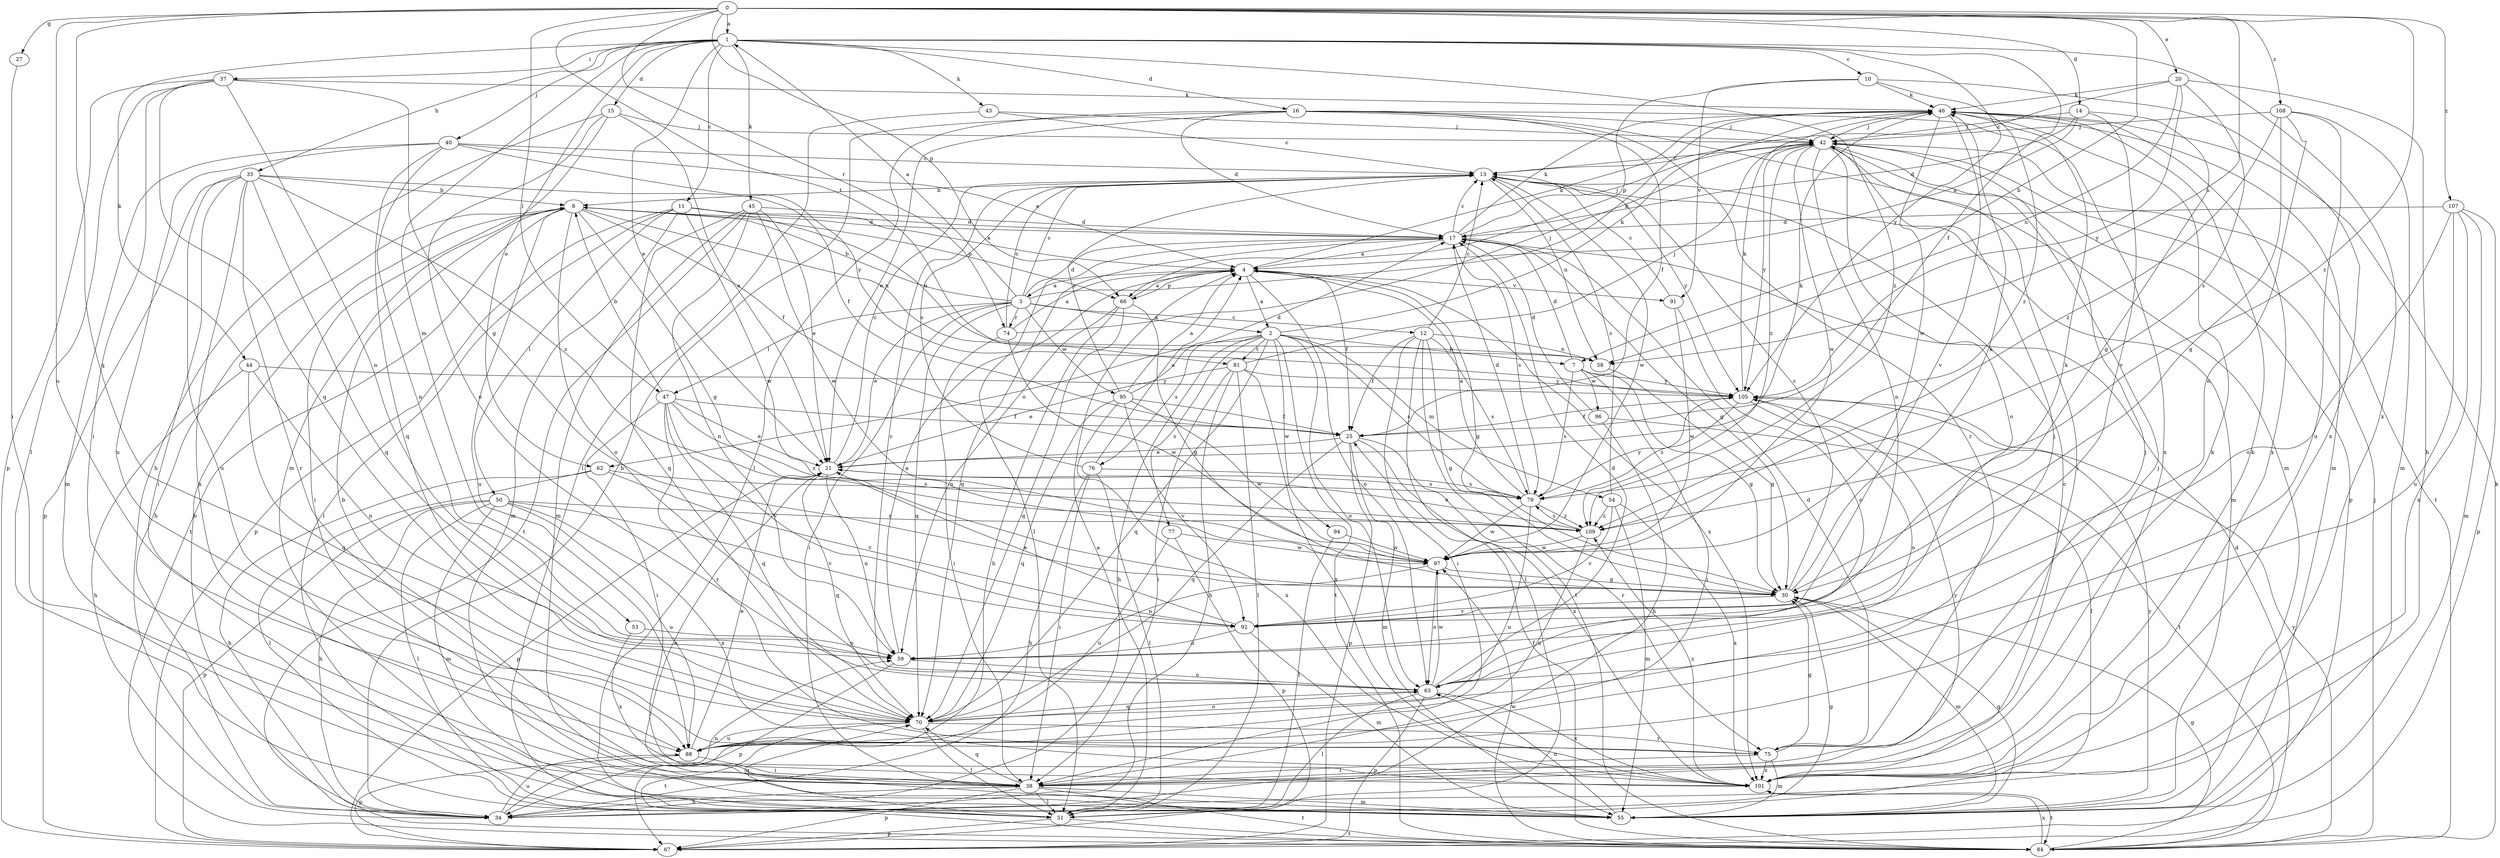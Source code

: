 strict digraph  {
0;
1;
2;
3;
4;
7;
8;
10;
11;
12;
13;
14;
15;
16;
17;
20;
21;
25;
27;
30;
33;
34;
37;
38;
40;
42;
43;
44;
45;
46;
47;
50;
51;
53;
54;
55;
58;
59;
62;
63;
66;
67;
70;
74;
75;
76;
77;
79;
81;
84;
88;
91;
92;
94;
95;
96;
97;
101;
105;
107;
108;
109;
0 -> 1  [label=a];
0 -> 7  [label=b];
0 -> 14  [label=d];
0 -> 20  [label=e];
0 -> 27  [label=g];
0 -> 47  [label=l];
0 -> 58  [label=n];
0 -> 66  [label=p];
0 -> 70  [label=q];
0 -> 74  [label=r];
0 -> 81  [label=t];
0 -> 88  [label=u];
0 -> 107  [label=z];
0 -> 108  [label=z];
0 -> 109  [label=z];
1 -> 10  [label=c];
1 -> 11  [label=c];
1 -> 15  [label=d];
1 -> 16  [label=d];
1 -> 21  [label=e];
1 -> 25  [label=f];
1 -> 33  [label=h];
1 -> 37  [label=i];
1 -> 40  [label=j];
1 -> 43  [label=k];
1 -> 44  [label=k];
1 -> 45  [label=k];
1 -> 53  [label=m];
1 -> 62  [label=o];
1 -> 101  [label=x];
1 -> 105  [label=y];
1 -> 109  [label=z];
2 -> 7  [label=b];
2 -> 34  [label=h];
2 -> 46  [label=k];
2 -> 54  [label=m];
2 -> 62  [label=o];
2 -> 63  [label=o];
2 -> 70  [label=q];
2 -> 76  [label=s];
2 -> 77  [label=s];
2 -> 79  [label=s];
2 -> 81  [label=t];
2 -> 84  [label=t];
2 -> 94  [label=w];
3 -> 1  [label=a];
3 -> 2  [label=a];
3 -> 8  [label=b];
3 -> 12  [label=c];
3 -> 13  [label=c];
3 -> 17  [label=d];
3 -> 21  [label=e];
3 -> 38  [label=i];
3 -> 46  [label=k];
3 -> 47  [label=l];
3 -> 70  [label=q];
3 -> 74  [label=r];
3 -> 95  [label=w];
4 -> 2  [label=a];
4 -> 3  [label=a];
4 -> 25  [label=f];
4 -> 30  [label=g];
4 -> 46  [label=k];
4 -> 63  [label=o];
4 -> 66  [label=p];
4 -> 91  [label=v];
4 -> 101  [label=x];
7 -> 17  [label=d];
7 -> 30  [label=g];
7 -> 38  [label=i];
7 -> 79  [label=s];
7 -> 96  [label=w];
7 -> 105  [label=y];
8 -> 17  [label=d];
8 -> 25  [label=f];
8 -> 30  [label=g];
8 -> 34  [label=h];
8 -> 38  [label=i];
8 -> 58  [label=n];
8 -> 63  [label=o];
8 -> 66  [label=p];
8 -> 84  [label=t];
8 -> 88  [label=u];
10 -> 46  [label=k];
10 -> 66  [label=p];
10 -> 91  [label=v];
10 -> 101  [label=x];
10 -> 109  [label=z];
11 -> 4  [label=a];
11 -> 17  [label=d];
11 -> 50  [label=l];
11 -> 51  [label=l];
11 -> 55  [label=m];
11 -> 58  [label=n];
11 -> 67  [label=p];
11 -> 97  [label=w];
12 -> 13  [label=c];
12 -> 25  [label=f];
12 -> 30  [label=g];
12 -> 38  [label=i];
12 -> 51  [label=l];
12 -> 58  [label=n];
12 -> 79  [label=s];
12 -> 84  [label=t];
13 -> 8  [label=b];
13 -> 55  [label=m];
13 -> 58  [label=n];
13 -> 97  [label=w];
13 -> 105  [label=y];
14 -> 4  [label=a];
14 -> 17  [label=d];
14 -> 30  [label=g];
14 -> 42  [label=j];
14 -> 92  [label=v];
15 -> 21  [label=e];
15 -> 34  [label=h];
15 -> 42  [label=j];
15 -> 55  [label=m];
15 -> 63  [label=o];
16 -> 17  [label=d];
16 -> 21  [label=e];
16 -> 25  [label=f];
16 -> 34  [label=h];
16 -> 42  [label=j];
16 -> 51  [label=l];
16 -> 55  [label=m];
16 -> 75  [label=r];
16 -> 101  [label=x];
17 -> 4  [label=a];
17 -> 13  [label=c];
17 -> 30  [label=g];
17 -> 42  [label=j];
17 -> 46  [label=k];
17 -> 51  [label=l];
17 -> 70  [label=q];
17 -> 79  [label=s];
20 -> 13  [label=c];
20 -> 34  [label=h];
20 -> 46  [label=k];
20 -> 58  [label=n];
20 -> 79  [label=s];
20 -> 105  [label=y];
21 -> 13  [label=c];
21 -> 46  [label=k];
21 -> 59  [label=n];
21 -> 67  [label=p];
21 -> 70  [label=q];
21 -> 79  [label=s];
25 -> 21  [label=e];
25 -> 55  [label=m];
25 -> 67  [label=p];
25 -> 70  [label=q];
25 -> 75  [label=r];
25 -> 101  [label=x];
27 -> 38  [label=i];
30 -> 13  [label=c];
30 -> 46  [label=k];
30 -> 55  [label=m];
30 -> 92  [label=v];
33 -> 8  [label=b];
33 -> 25  [label=f];
33 -> 38  [label=i];
33 -> 67  [label=p];
33 -> 70  [label=q];
33 -> 75  [label=r];
33 -> 88  [label=u];
33 -> 101  [label=x];
33 -> 109  [label=z];
34 -> 8  [label=b];
34 -> 59  [label=n];
34 -> 88  [label=u];
37 -> 30  [label=g];
37 -> 38  [label=i];
37 -> 46  [label=k];
37 -> 51  [label=l];
37 -> 59  [label=n];
37 -> 67  [label=p];
37 -> 70  [label=q];
38 -> 8  [label=b];
38 -> 34  [label=h];
38 -> 42  [label=j];
38 -> 46  [label=k];
38 -> 51  [label=l];
38 -> 55  [label=m];
38 -> 67  [label=p];
38 -> 70  [label=q];
38 -> 84  [label=t];
38 -> 105  [label=y];
40 -> 4  [label=a];
40 -> 13  [label=c];
40 -> 55  [label=m];
40 -> 59  [label=n];
40 -> 70  [label=q];
40 -> 88  [label=u];
40 -> 105  [label=y];
42 -> 13  [label=c];
42 -> 38  [label=i];
42 -> 59  [label=n];
42 -> 63  [label=o];
42 -> 67  [label=p];
42 -> 84  [label=t];
42 -> 97  [label=w];
42 -> 105  [label=y];
42 -> 109  [label=z];
43 -> 13  [label=c];
43 -> 42  [label=j];
43 -> 51  [label=l];
44 -> 34  [label=h];
44 -> 59  [label=n];
44 -> 70  [label=q];
44 -> 105  [label=y];
45 -> 17  [label=d];
45 -> 21  [label=e];
45 -> 55  [label=m];
45 -> 59  [label=n];
45 -> 70  [label=q];
45 -> 84  [label=t];
45 -> 97  [label=w];
46 -> 42  [label=j];
46 -> 55  [label=m];
46 -> 92  [label=v];
46 -> 97  [label=w];
46 -> 101  [label=x];
47 -> 8  [label=b];
47 -> 21  [label=e];
47 -> 25  [label=f];
47 -> 38  [label=i];
47 -> 70  [label=q];
47 -> 75  [label=r];
47 -> 92  [label=v];
47 -> 109  [label=z];
50 -> 34  [label=h];
50 -> 51  [label=l];
50 -> 55  [label=m];
50 -> 67  [label=p];
50 -> 88  [label=u];
50 -> 92  [label=v];
50 -> 101  [label=x];
50 -> 109  [label=z];
51 -> 4  [label=a];
51 -> 30  [label=g];
51 -> 67  [label=p];
51 -> 70  [label=q];
51 -> 84  [label=t];
53 -> 59  [label=n];
53 -> 101  [label=x];
54 -> 13  [label=c];
54 -> 55  [label=m];
54 -> 92  [label=v];
54 -> 101  [label=x];
54 -> 109  [label=z];
55 -> 21  [label=e];
55 -> 30  [label=g];
55 -> 63  [label=o];
55 -> 105  [label=y];
58 -> 30  [label=g];
59 -> 4  [label=a];
59 -> 63  [label=o];
59 -> 67  [label=p];
62 -> 34  [label=h];
62 -> 51  [label=l];
62 -> 79  [label=s];
62 -> 92  [label=v];
63 -> 13  [label=c];
63 -> 17  [label=d];
63 -> 51  [label=l];
63 -> 67  [label=p];
63 -> 70  [label=q];
63 -> 97  [label=w];
63 -> 101  [label=x];
66 -> 4  [label=a];
66 -> 30  [label=g];
66 -> 34  [label=h];
66 -> 59  [label=n];
66 -> 70  [label=q];
70 -> 42  [label=j];
70 -> 51  [label=l];
70 -> 63  [label=o];
70 -> 75  [label=r];
70 -> 84  [label=t];
70 -> 88  [label=u];
74 -> 4  [label=a];
74 -> 13  [label=c];
74 -> 38  [label=i];
74 -> 42  [label=j];
74 -> 97  [label=w];
75 -> 17  [label=d];
75 -> 30  [label=g];
75 -> 38  [label=i];
75 -> 42  [label=j];
75 -> 55  [label=m];
75 -> 101  [label=x];
76 -> 4  [label=a];
76 -> 13  [label=c];
76 -> 34  [label=h];
76 -> 38  [label=i];
76 -> 51  [label=l];
76 -> 79  [label=s];
77 -> 67  [label=p];
77 -> 88  [label=u];
77 -> 97  [label=w];
79 -> 4  [label=a];
79 -> 17  [label=d];
79 -> 88  [label=u];
79 -> 97  [label=w];
79 -> 105  [label=y];
79 -> 109  [label=z];
81 -> 21  [label=e];
81 -> 34  [label=h];
81 -> 38  [label=i];
81 -> 42  [label=j];
81 -> 51  [label=l];
81 -> 101  [label=x];
81 -> 105  [label=y];
84 -> 17  [label=d];
84 -> 25  [label=f];
84 -> 30  [label=g];
84 -> 42  [label=j];
84 -> 46  [label=k];
84 -> 97  [label=w];
84 -> 101  [label=x];
84 -> 105  [label=y];
88 -> 21  [label=e];
88 -> 38  [label=i];
88 -> 67  [label=p];
91 -> 13  [label=c];
91 -> 63  [label=o];
91 -> 97  [label=w];
92 -> 21  [label=e];
92 -> 46  [label=k];
92 -> 55  [label=m];
92 -> 59  [label=n];
94 -> 51  [label=l];
94 -> 97  [label=w];
95 -> 4  [label=a];
95 -> 13  [label=c];
95 -> 17  [label=d];
95 -> 25  [label=f];
95 -> 70  [label=q];
95 -> 92  [label=v];
95 -> 97  [label=w];
95 -> 101  [label=x];
96 -> 17  [label=d];
96 -> 34  [label=h];
96 -> 84  [label=t];
97 -> 30  [label=g];
97 -> 59  [label=n];
97 -> 63  [label=o];
101 -> 13  [label=c];
101 -> 46  [label=k];
101 -> 84  [label=t];
101 -> 109  [label=z];
105 -> 25  [label=f];
105 -> 46  [label=k];
105 -> 51  [label=l];
105 -> 63  [label=o];
105 -> 79  [label=s];
107 -> 17  [label=d];
107 -> 55  [label=m];
107 -> 63  [label=o];
107 -> 67  [label=p];
107 -> 88  [label=u];
107 -> 101  [label=x];
108 -> 30  [label=g];
108 -> 42  [label=j];
108 -> 55  [label=m];
108 -> 59  [label=n];
108 -> 88  [label=u];
108 -> 109  [label=z];
109 -> 21  [label=e];
109 -> 79  [label=s];
109 -> 88  [label=u];
109 -> 97  [label=w];
}
